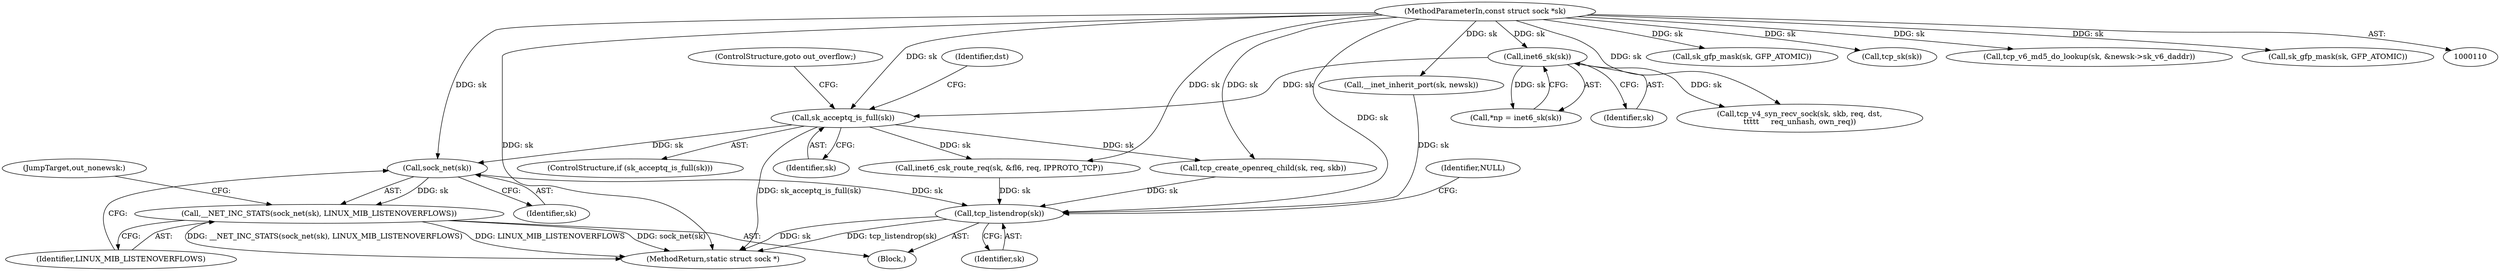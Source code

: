 digraph "0_linux_83eaddab4378db256d00d295bda6ca997cd13a52_0@pointer" {
"1000631" [label="(Call,sock_net(sk))"];
"1000280" [label="(Call,sk_acceptq_is_full(sk))"];
"1000123" [label="(Call,inet6_sk(sk))"];
"1000111" [label="(MethodParameterIn,const struct sock *sk)"];
"1000630" [label="(Call,__NET_INC_STATS(sock_net(sk), LINUX_MIB_LISTENOVERFLOWS))"];
"1000638" [label="(Call,tcp_listendrop(sk))"];
"1000285" [label="(Identifier,dst)"];
"1000559" [label="(Call,sk_gfp_mask(sk, GFP_ATOMIC))"];
"1000641" [label="(Identifier,NULL)"];
"1000142" [label="(Call,tcp_v4_syn_recv_sock(sk, skb, req, dst,\n\t\t\t\t\t     req_unhash, own_req))"];
"1000111" [label="(MethodParameterIn,const struct sock *sk)"];
"1000638" [label="(Call,tcp_listendrop(sk))"];
"1000117" [label="(Block,)"];
"1000279" [label="(ControlStructure,if (sk_acceptq_is_full(sk)))"];
"1000513" [label="(Call,tcp_sk(sk))"];
"1000634" [label="(JumpTarget,out_nonewsk:)"];
"1000630" [label="(Call,__NET_INC_STATS(sock_net(sk), LINUX_MIB_LISTENOVERFLOWS))"];
"1000631" [label="(Call,sock_net(sk))"];
"1000564" [label="(Call,__inet_inherit_port(sk, newsk))"];
"1000124" [label="(Identifier,sk)"];
"1000123" [label="(Call,inet6_sk(sk))"];
"1000639" [label="(Identifier,sk)"];
"1000301" [label="(Call,tcp_create_openreq_child(sk, req, skb))"];
"1000281" [label="(Identifier,sk)"];
"1000282" [label="(ControlStructure,goto out_overflow;)"];
"1000633" [label="(Identifier,LINUX_MIB_LISTENOVERFLOWS)"];
"1000535" [label="(Call,tcp_v6_md5_do_lookup(sk, &newsk->sk_v6_daddr))"];
"1000280" [label="(Call,sk_acceptq_is_full(sk))"];
"1000289" [label="(Call,inet6_csk_route_req(sk, &fl6, req, IPPROTO_TCP))"];
"1000642" [label="(MethodReturn,static struct sock *)"];
"1000601" [label="(Call,sk_gfp_mask(sk, GFP_ATOMIC))"];
"1000121" [label="(Call,*np = inet6_sk(sk))"];
"1000632" [label="(Identifier,sk)"];
"1000631" -> "1000630"  [label="AST: "];
"1000631" -> "1000632"  [label="CFG: "];
"1000632" -> "1000631"  [label="AST: "];
"1000633" -> "1000631"  [label="CFG: "];
"1000631" -> "1000630"  [label="DDG: sk"];
"1000280" -> "1000631"  [label="DDG: sk"];
"1000111" -> "1000631"  [label="DDG: sk"];
"1000631" -> "1000638"  [label="DDG: sk"];
"1000280" -> "1000279"  [label="AST: "];
"1000280" -> "1000281"  [label="CFG: "];
"1000281" -> "1000280"  [label="AST: "];
"1000282" -> "1000280"  [label="CFG: "];
"1000285" -> "1000280"  [label="CFG: "];
"1000280" -> "1000642"  [label="DDG: sk_acceptq_is_full(sk)"];
"1000123" -> "1000280"  [label="DDG: sk"];
"1000111" -> "1000280"  [label="DDG: sk"];
"1000280" -> "1000289"  [label="DDG: sk"];
"1000280" -> "1000301"  [label="DDG: sk"];
"1000123" -> "1000121"  [label="AST: "];
"1000123" -> "1000124"  [label="CFG: "];
"1000124" -> "1000123"  [label="AST: "];
"1000121" -> "1000123"  [label="CFG: "];
"1000123" -> "1000121"  [label="DDG: sk"];
"1000111" -> "1000123"  [label="DDG: sk"];
"1000123" -> "1000142"  [label="DDG: sk"];
"1000111" -> "1000110"  [label="AST: "];
"1000111" -> "1000642"  [label="DDG: sk"];
"1000111" -> "1000142"  [label="DDG: sk"];
"1000111" -> "1000289"  [label="DDG: sk"];
"1000111" -> "1000301"  [label="DDG: sk"];
"1000111" -> "1000513"  [label="DDG: sk"];
"1000111" -> "1000535"  [label="DDG: sk"];
"1000111" -> "1000559"  [label="DDG: sk"];
"1000111" -> "1000564"  [label="DDG: sk"];
"1000111" -> "1000601"  [label="DDG: sk"];
"1000111" -> "1000638"  [label="DDG: sk"];
"1000630" -> "1000117"  [label="AST: "];
"1000630" -> "1000633"  [label="CFG: "];
"1000633" -> "1000630"  [label="AST: "];
"1000634" -> "1000630"  [label="CFG: "];
"1000630" -> "1000642"  [label="DDG: __NET_INC_STATS(sock_net(sk), LINUX_MIB_LISTENOVERFLOWS)"];
"1000630" -> "1000642"  [label="DDG: LINUX_MIB_LISTENOVERFLOWS"];
"1000630" -> "1000642"  [label="DDG: sock_net(sk)"];
"1000638" -> "1000117"  [label="AST: "];
"1000638" -> "1000639"  [label="CFG: "];
"1000639" -> "1000638"  [label="AST: "];
"1000641" -> "1000638"  [label="CFG: "];
"1000638" -> "1000642"  [label="DDG: tcp_listendrop(sk)"];
"1000638" -> "1000642"  [label="DDG: sk"];
"1000289" -> "1000638"  [label="DDG: sk"];
"1000301" -> "1000638"  [label="DDG: sk"];
"1000564" -> "1000638"  [label="DDG: sk"];
}
